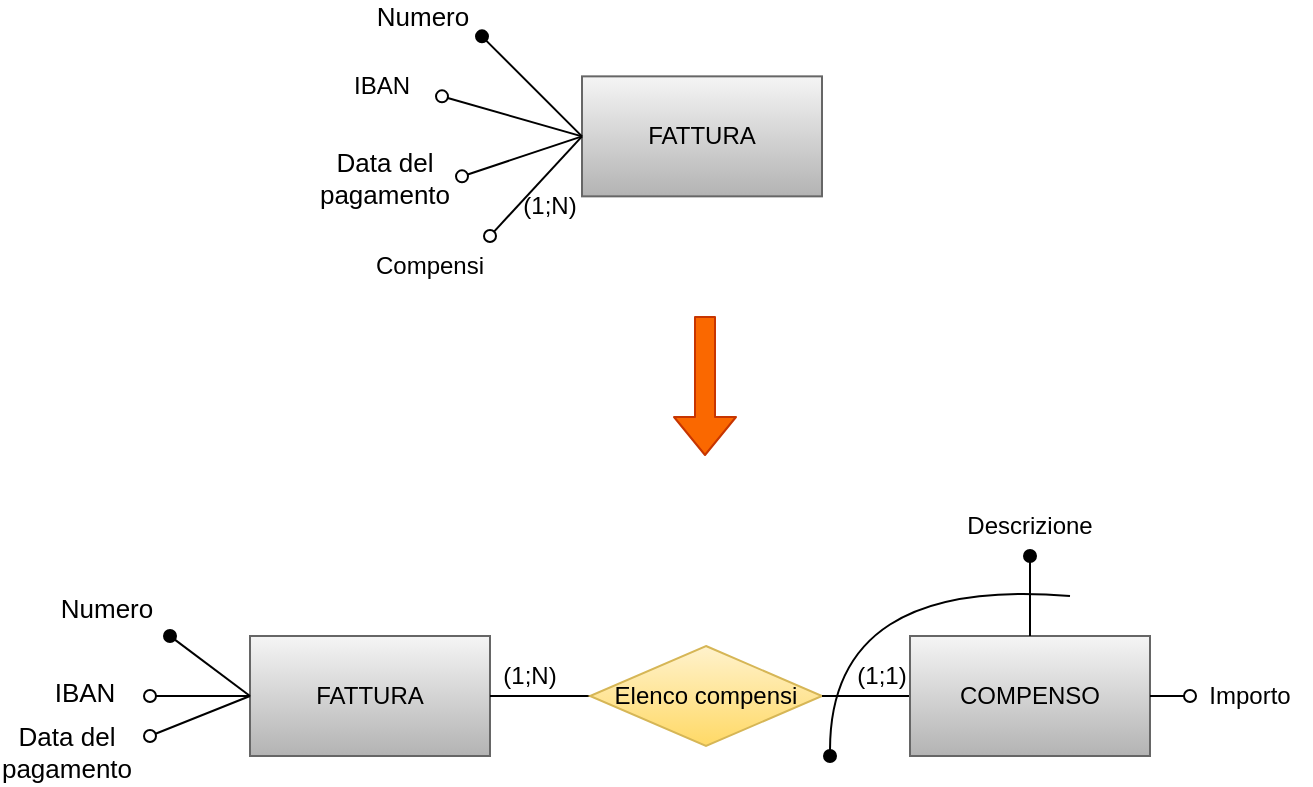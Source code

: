 <mxfile version="15.8.5" type="device"><diagram id="4szEUa32nEsNtgnuYJzh" name="Pagina-1"><mxGraphModel dx="868" dy="425" grid="1" gridSize="10" guides="1" tooltips="1" connect="1" arrows="1" fold="1" page="1" pageScale="1" pageWidth="827" pageHeight="1169" math="0" shadow="0"><root><mxCell id="0"/><mxCell id="1" parent="0"/><mxCell id="d60duceAcTGbnrAUqUcg-1" value="FATTURA" style="rounded=0;whiteSpace=wrap;html=1;fillColor=#f5f5f5;gradientColor=#b3b3b3;strokeColor=#666666;" parent="1" vertex="1"><mxGeometry x="180" y="330" width="120" height="60" as="geometry"/></mxCell><mxCell id="d60duceAcTGbnrAUqUcg-3" value="" style="endArrow=oval;html=1;rounded=0;endFill=1;" parent="1" edge="1"><mxGeometry width="50" height="50" relative="1" as="geometry"><mxPoint x="180" y="360" as="sourcePoint"/><mxPoint x="140" y="330" as="targetPoint"/></mxGeometry></mxCell><mxCell id="d60duceAcTGbnrAUqUcg-4" value="&lt;font style=&quot;font-size: 13px&quot;&gt;Numero&lt;br&gt;&lt;/font&gt;" style="edgeLabel;html=1;align=center;verticalAlign=middle;resizable=0;points=[];" parent="d60duceAcTGbnrAUqUcg-3" vertex="1" connectable="0"><mxGeometry x="0.58" y="2" relative="1" as="geometry"><mxPoint x="-39" y="-22" as="offset"/></mxGeometry></mxCell><mxCell id="d60duceAcTGbnrAUqUcg-5" value="" style="endArrow=oval;html=1;rounded=0;fontSize=13;endFill=0;" parent="1" edge="1"><mxGeometry width="50" height="50" relative="1" as="geometry"><mxPoint x="180" y="360" as="sourcePoint"/><mxPoint x="130" y="360" as="targetPoint"/></mxGeometry></mxCell><mxCell id="d60duceAcTGbnrAUqUcg-6" value="IBAN" style="edgeLabel;html=1;align=center;verticalAlign=middle;resizable=0;points=[];fontSize=13;" parent="d60duceAcTGbnrAUqUcg-5" vertex="1" connectable="0"><mxGeometry x="0.346" y="2" relative="1" as="geometry"><mxPoint x="-50" y="-4" as="offset"/></mxGeometry></mxCell><mxCell id="d60duceAcTGbnrAUqUcg-7" value="" style="endArrow=oval;html=1;rounded=0;fontSize=13;endFill=0;exitX=0;exitY=0.5;exitDx=0;exitDy=0;" parent="1" source="d60duceAcTGbnrAUqUcg-1" edge="1"><mxGeometry width="50" height="50" relative="1" as="geometry"><mxPoint x="60" y="430" as="sourcePoint"/><mxPoint x="130" y="380" as="targetPoint"/></mxGeometry></mxCell><mxCell id="d60duceAcTGbnrAUqUcg-8" value="Data del&lt;br&gt;pagamento" style="edgeLabel;html=1;align=center;verticalAlign=middle;resizable=0;points=[];fontSize=13;" parent="d60duceAcTGbnrAUqUcg-7" vertex="1" connectable="0"><mxGeometry x="0.346" y="2" relative="1" as="geometry"><mxPoint x="-60" y="13" as="offset"/></mxGeometry></mxCell><mxCell id="JvSDNAQ36ZpHeNW3KkV1-2" value="" style="endArrow=none;html=1;rounded=0;exitX=1;exitY=0.5;exitDx=0;exitDy=0;endFill=0;" parent="1" edge="1" source="d60duceAcTGbnrAUqUcg-1"><mxGeometry width="50" height="50" relative="1" as="geometry"><mxPoint x="190" y="360" as="sourcePoint"/><mxPoint x="370" y="360" as="targetPoint"/></mxGeometry></mxCell><mxCell id="JvSDNAQ36ZpHeNW3KkV1-4" value="(1;N)" style="text;html=1;strokeColor=none;fillColor=none;align=center;verticalAlign=middle;whiteSpace=wrap;rounded=0;" parent="1" vertex="1"><mxGeometry x="290" y="335" width="60" height="30" as="geometry"/></mxCell><mxCell id="SaNyIVlq7_vYIL6V1UZi-1" value="Elenco compensi" style="rhombus;whiteSpace=wrap;html=1;fillColor=#fff2cc;gradientColor=#ffd966;strokeColor=#d6b656;" vertex="1" parent="1"><mxGeometry x="350" y="335" width="116" height="50" as="geometry"/></mxCell><mxCell id="SaNyIVlq7_vYIL6V1UZi-3" style="edgeStyle=orthogonalEdgeStyle;rounded=0;orthogonalLoop=1;jettySize=auto;html=1;entryX=1;entryY=0.5;entryDx=0;entryDy=0;endArrow=none;endFill=0;" edge="1" parent="1" source="SaNyIVlq7_vYIL6V1UZi-2" target="SaNyIVlq7_vYIL6V1UZi-1"><mxGeometry relative="1" as="geometry"/></mxCell><mxCell id="SaNyIVlq7_vYIL6V1UZi-2" value="COMPENSO" style="rounded=0;whiteSpace=wrap;html=1;fillColor=#f5f5f5;gradientColor=#b3b3b3;strokeColor=#666666;" vertex="1" parent="1"><mxGeometry x="510" y="330" width="120" height="60" as="geometry"/></mxCell><mxCell id="SaNyIVlq7_vYIL6V1UZi-5" value="" style="endArrow=oval;html=1;rounded=0;exitX=0.5;exitY=0;exitDx=0;exitDy=0;endFill=1;" edge="1" parent="1" source="SaNyIVlq7_vYIL6V1UZi-2" target="SaNyIVlq7_vYIL6V1UZi-6"><mxGeometry width="50" height="50" relative="1" as="geometry"><mxPoint x="640" y="360" as="sourcePoint"/><mxPoint x="650" y="330" as="targetPoint"/></mxGeometry></mxCell><mxCell id="SaNyIVlq7_vYIL6V1UZi-6" value="Descrizione" style="text;html=1;strokeColor=none;fillColor=none;align=center;verticalAlign=middle;whiteSpace=wrap;rounded=0;" vertex="1" parent="1"><mxGeometry x="540" y="260" width="60" height="30" as="geometry"/></mxCell><mxCell id="SaNyIVlq7_vYIL6V1UZi-7" value="" style="endArrow=oval;html=1;rounded=0;exitX=1;exitY=0.5;exitDx=0;exitDy=0;endFill=0;" edge="1" parent="1" source="SaNyIVlq7_vYIL6V1UZi-2" target="SaNyIVlq7_vYIL6V1UZi-8"><mxGeometry width="50" height="50" relative="1" as="geometry"><mxPoint x="390" y="470" as="sourcePoint"/><mxPoint x="650" y="380" as="targetPoint"/></mxGeometry></mxCell><mxCell id="SaNyIVlq7_vYIL6V1UZi-8" value="Importo" style="text;html=1;strokeColor=none;fillColor=none;align=center;verticalAlign=middle;whiteSpace=wrap;rounded=0;" vertex="1" parent="1"><mxGeometry x="650" y="345" width="60" height="30" as="geometry"/></mxCell><mxCell id="SaNyIVlq7_vYIL6V1UZi-10" value="" style="endArrow=oval;html=1;curved=1;endFill=1;" edge="1" parent="1"><mxGeometry width="50" height="50" relative="1" as="geometry"><mxPoint x="590" y="310" as="sourcePoint"/><mxPoint x="470" y="390" as="targetPoint"/><Array as="points"><mxPoint x="470" y="300"/></Array></mxGeometry></mxCell><mxCell id="SaNyIVlq7_vYIL6V1UZi-11" value="(1;1)" style="text;html=1;strokeColor=none;fillColor=none;align=center;verticalAlign=middle;whiteSpace=wrap;rounded=0;" vertex="1" parent="1"><mxGeometry x="466" y="335" width="60" height="30" as="geometry"/></mxCell><mxCell id="SaNyIVlq7_vYIL6V1UZi-12" value="FATTURA" style="rounded=0;whiteSpace=wrap;html=1;fillColor=#f5f5f5;gradientColor=#b3b3b3;strokeColor=#666666;" vertex="1" parent="1"><mxGeometry x="346" y="50.18" width="120" height="60" as="geometry"/></mxCell><mxCell id="SaNyIVlq7_vYIL6V1UZi-13" value="" style="endArrow=oval;html=1;rounded=0;endFill=1;exitX=1;exitY=0.5;exitDx=0;exitDy=0;" edge="1" parent="1"><mxGeometry width="50" height="50" relative="1" as="geometry"><mxPoint x="346" y="80.18" as="sourcePoint"/><mxPoint x="296" y="30.18" as="targetPoint"/></mxGeometry></mxCell><mxCell id="SaNyIVlq7_vYIL6V1UZi-14" value="&lt;font style=&quot;font-size: 13px&quot;&gt;Numero&lt;br&gt;&lt;/font&gt;" style="edgeLabel;html=1;align=center;verticalAlign=middle;resizable=0;points=[];" vertex="1" connectable="0" parent="SaNyIVlq7_vYIL6V1UZi-13"><mxGeometry x="0.58" y="2" relative="1" as="geometry"><mxPoint x="-39" y="-22" as="offset"/></mxGeometry></mxCell><mxCell id="SaNyIVlq7_vYIL6V1UZi-17" value="" style="endArrow=oval;html=1;rounded=0;fontSize=13;endFill=0;exitX=0;exitY=0.5;exitDx=0;exitDy=0;" edge="1" parent="1" source="SaNyIVlq7_vYIL6V1UZi-12"><mxGeometry width="50" height="50" relative="1" as="geometry"><mxPoint x="216" y="150.18" as="sourcePoint"/><mxPoint x="286" y="100.18" as="targetPoint"/></mxGeometry></mxCell><mxCell id="SaNyIVlq7_vYIL6V1UZi-18" value="Data del&lt;br&gt;pagamento" style="edgeLabel;html=1;align=center;verticalAlign=middle;resizable=0;points=[];fontSize=13;" vertex="1" connectable="0" parent="SaNyIVlq7_vYIL6V1UZi-17"><mxGeometry x="0.346" y="2" relative="1" as="geometry"><mxPoint x="-60" y="5" as="offset"/></mxGeometry></mxCell><mxCell id="SaNyIVlq7_vYIL6V1UZi-19" value="" style="endArrow=oval;html=1;curved=1;endFill=0;" edge="1" parent="1"><mxGeometry width="50" height="50" relative="1" as="geometry"><mxPoint x="346" y="80.18" as="sourcePoint"/><mxPoint x="276" y="60.18" as="targetPoint"/></mxGeometry></mxCell><mxCell id="SaNyIVlq7_vYIL6V1UZi-20" value="IBAN" style="text;html=1;strokeColor=none;fillColor=none;align=center;verticalAlign=middle;whiteSpace=wrap;rounded=0;" vertex="1" parent="1"><mxGeometry x="216" y="40.18" width="60" height="30" as="geometry"/></mxCell><mxCell id="SaNyIVlq7_vYIL6V1UZi-21" value="" style="endArrow=oval;html=1;curved=1;endFill=0;entryX=1;entryY=0;entryDx=0;entryDy=0;exitX=0;exitY=0.5;exitDx=0;exitDy=0;" edge="1" parent="1" source="SaNyIVlq7_vYIL6V1UZi-12" target="SaNyIVlq7_vYIL6V1UZi-23"><mxGeometry width="50" height="50" relative="1" as="geometry"><mxPoint x="306" y="120.18" as="sourcePoint"/><mxPoint x="346" y="80.18" as="targetPoint"/></mxGeometry></mxCell><mxCell id="SaNyIVlq7_vYIL6V1UZi-23" value="Compensi" style="text;html=1;strokeColor=none;fillColor=none;align=center;verticalAlign=middle;whiteSpace=wrap;rounded=0;" vertex="1" parent="1"><mxGeometry x="240" y="130" width="60" height="30" as="geometry"/></mxCell><mxCell id="SaNyIVlq7_vYIL6V1UZi-24" value="" style="shape=flexArrow;endArrow=classic;html=1;curved=1;fillColor=#fa6800;strokeColor=#C73500;" edge="1" parent="1"><mxGeometry width="50" height="50" relative="1" as="geometry"><mxPoint x="407.5" y="170" as="sourcePoint"/><mxPoint x="407.5" y="240" as="targetPoint"/></mxGeometry></mxCell><mxCell id="SaNyIVlq7_vYIL6V1UZi-25" value="(1;N)" style="text;html=1;strokeColor=none;fillColor=none;align=center;verticalAlign=middle;whiteSpace=wrap;rounded=0;" vertex="1" parent="1"><mxGeometry x="300" y="100" width="60" height="30" as="geometry"/></mxCell></root></mxGraphModel></diagram></mxfile>